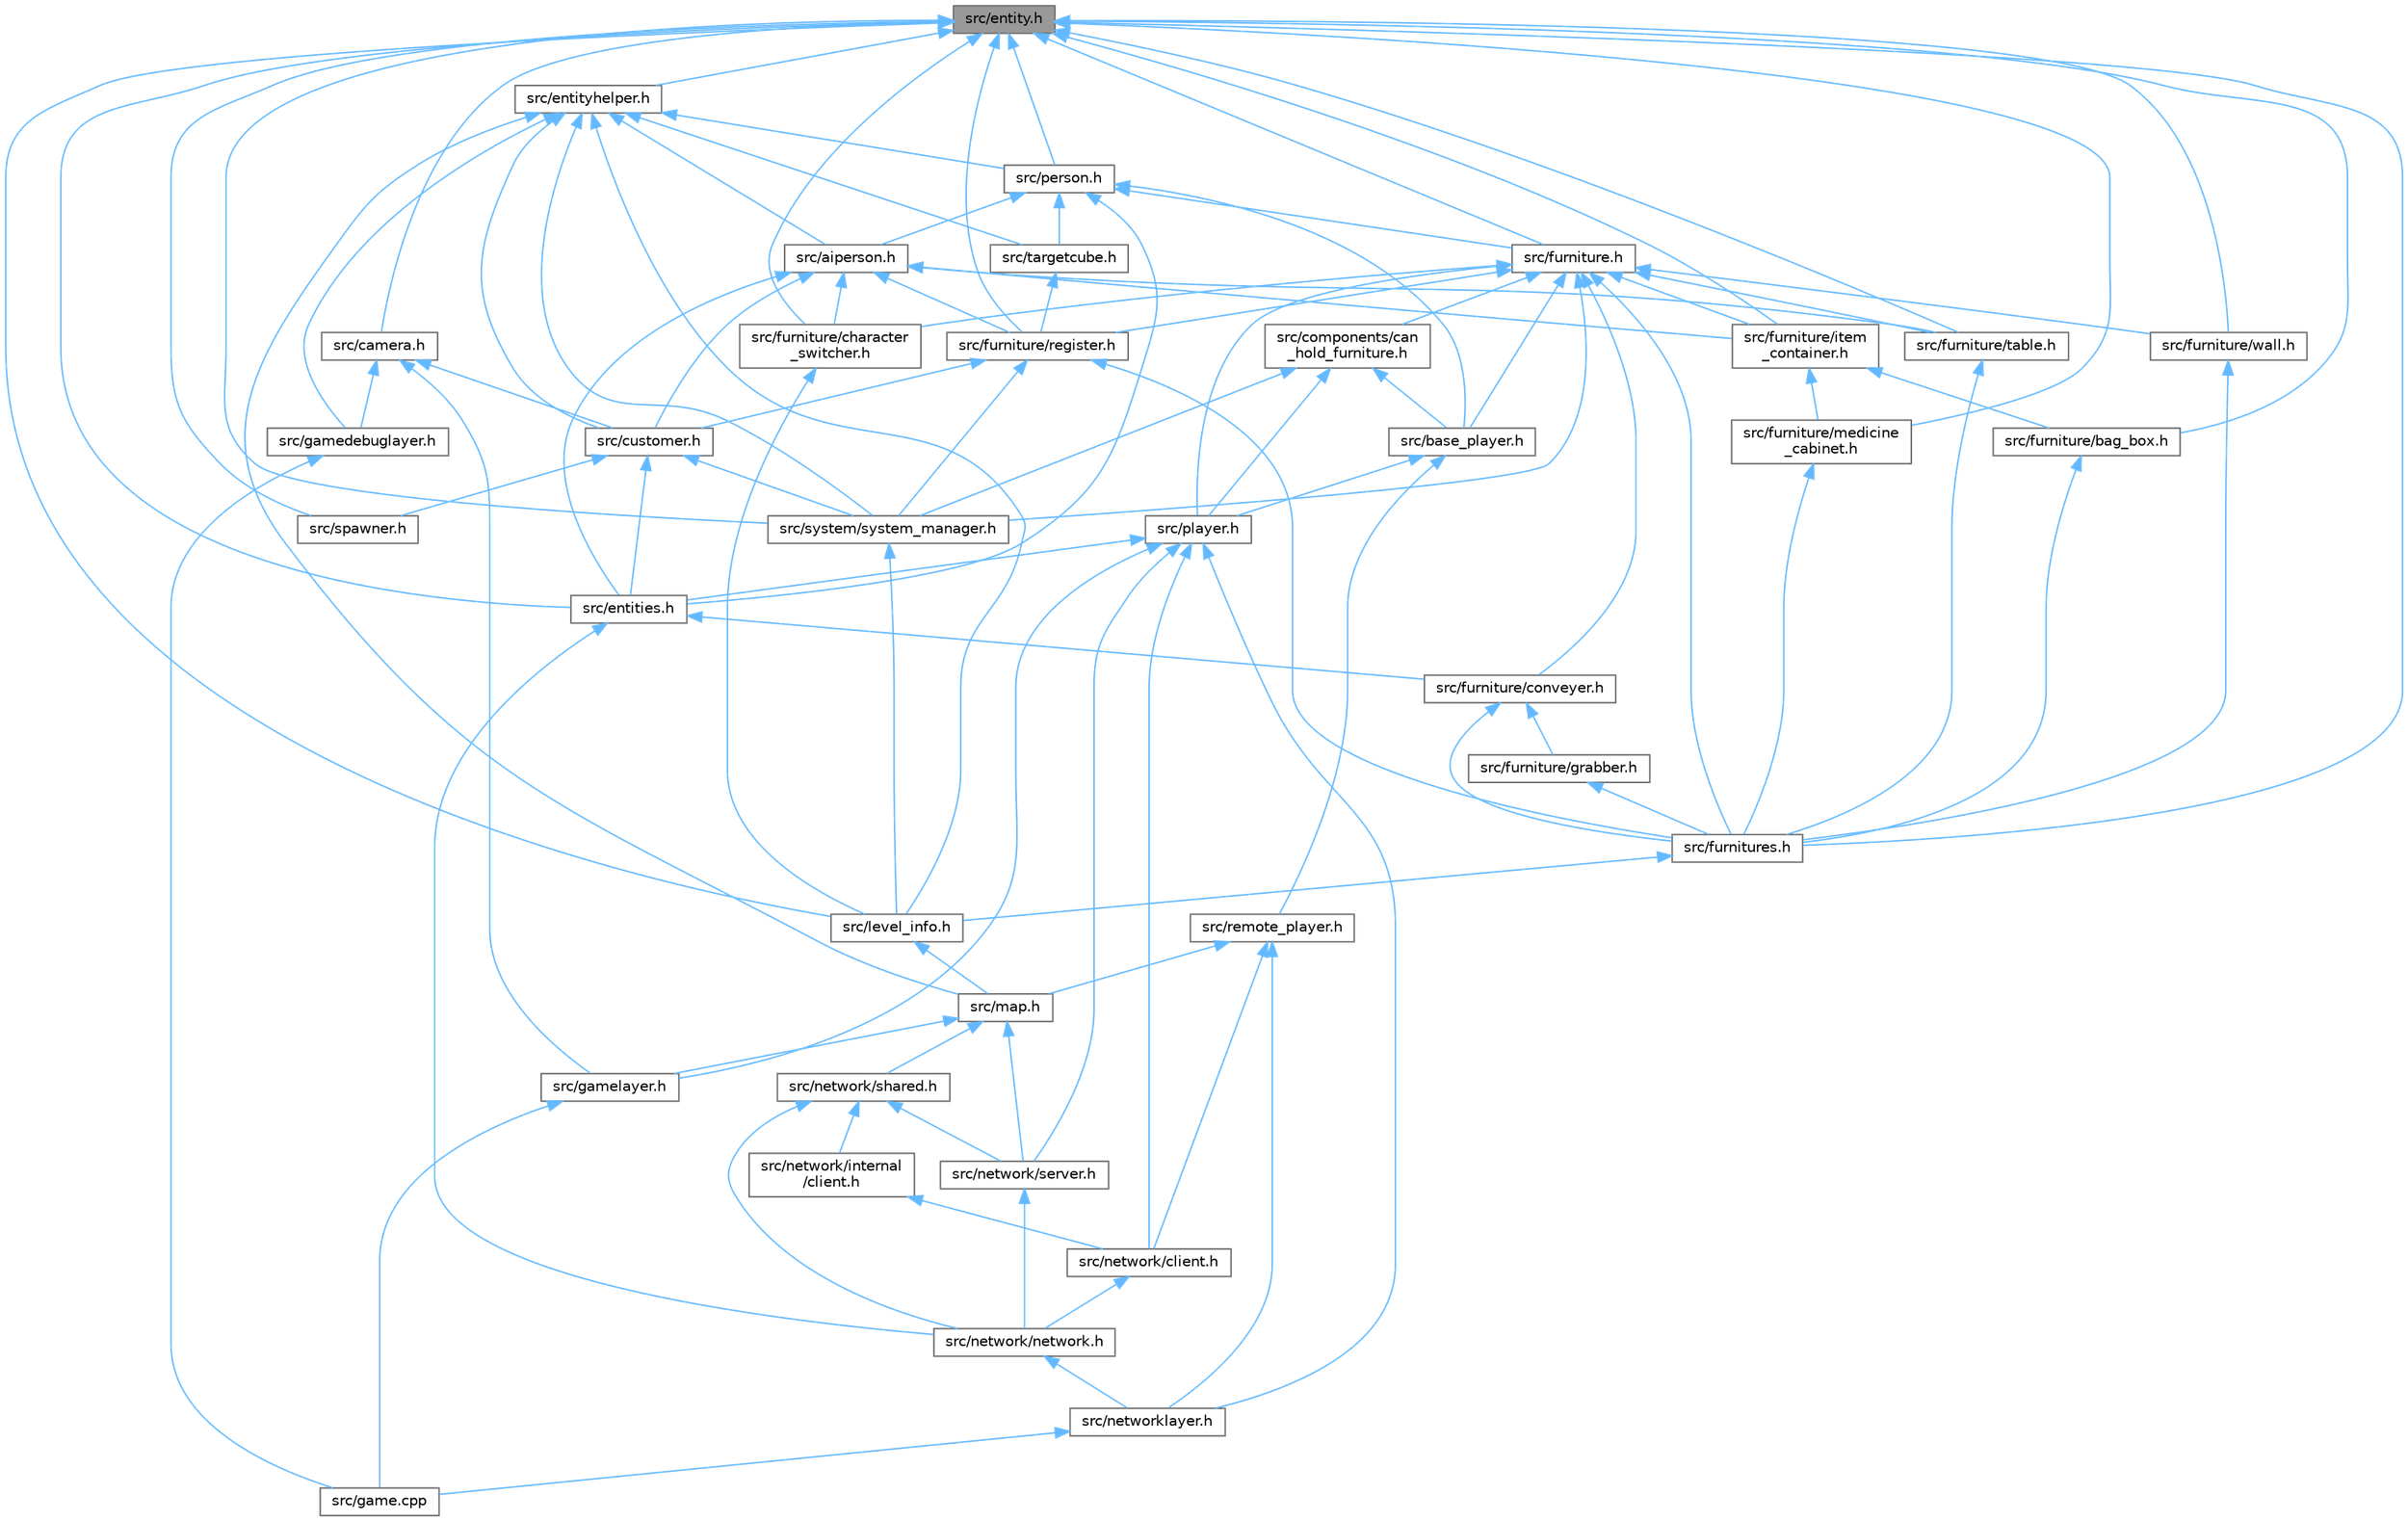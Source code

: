 digraph "src/entity.h"
{
 // LATEX_PDF_SIZE
  bgcolor="transparent";
  edge [fontname=Helvetica,fontsize=10,labelfontname=Helvetica,labelfontsize=10];
  node [fontname=Helvetica,fontsize=10,shape=box,height=0.2,width=0.4];
  Node1 [label="src/entity.h",height=0.2,width=0.4,color="gray40", fillcolor="grey60", style="filled", fontcolor="black",tooltip=" "];
  Node1 -> Node2 [dir="back",color="steelblue1",style="solid"];
  Node2 [label="src/camera.h",height=0.2,width=0.4,color="grey40", fillcolor="white", style="filled",URL="$d7/df6/camera_8h.html",tooltip=" "];
  Node2 -> Node3 [dir="back",color="steelblue1",style="solid"];
  Node3 [label="src/customer.h",height=0.2,width=0.4,color="grey40", fillcolor="white", style="filled",URL="$d3/d35/customer_8h.html",tooltip=" "];
  Node3 -> Node4 [dir="back",color="steelblue1",style="solid"];
  Node4 [label="src/entities.h",height=0.2,width=0.4,color="grey40", fillcolor="white", style="filled",URL="$dd/d5a/entities_8h.html",tooltip=" "];
  Node4 -> Node5 [dir="back",color="steelblue1",style="solid"];
  Node5 [label="src/furniture/conveyer.h",height=0.2,width=0.4,color="grey40", fillcolor="white", style="filled",URL="$de/d1f/conveyer_8h.html",tooltip=" "];
  Node5 -> Node6 [dir="back",color="steelblue1",style="solid"];
  Node6 [label="src/furniture/grabber.h",height=0.2,width=0.4,color="grey40", fillcolor="white", style="filled",URL="$d3/d54/grabber_8h.html",tooltip=" "];
  Node6 -> Node7 [dir="back",color="steelblue1",style="solid"];
  Node7 [label="src/furnitures.h",height=0.2,width=0.4,color="grey40", fillcolor="white", style="filled",URL="$d7/d84/furnitures_8h.html",tooltip=" "];
  Node7 -> Node8 [dir="back",color="steelblue1",style="solid"];
  Node8 [label="src/level_info.h",height=0.2,width=0.4,color="grey40", fillcolor="white", style="filled",URL="$d0/d49/level__info_8h.html",tooltip=" "];
  Node8 -> Node9 [dir="back",color="steelblue1",style="solid"];
  Node9 [label="src/map.h",height=0.2,width=0.4,color="grey40", fillcolor="white", style="filled",URL="$dc/db7/map_8h.html",tooltip=" "];
  Node9 -> Node10 [dir="back",color="steelblue1",style="solid"];
  Node10 [label="src/gamelayer.h",height=0.2,width=0.4,color="grey40", fillcolor="white", style="filled",URL="$d3/d3b/gamelayer_8h.html",tooltip=" "];
  Node10 -> Node11 [dir="back",color="steelblue1",style="solid"];
  Node11 [label="src/game.cpp",height=0.2,width=0.4,color="grey40", fillcolor="white", style="filled",URL="$df/dd9/game_8cpp.html",tooltip=" "];
  Node9 -> Node12 [dir="back",color="steelblue1",style="solid"];
  Node12 [label="src/network/server.h",height=0.2,width=0.4,color="grey40", fillcolor="white", style="filled",URL="$d8/dc3/server_8h.html",tooltip=" "];
  Node12 -> Node13 [dir="back",color="steelblue1",style="solid"];
  Node13 [label="src/network/network.h",height=0.2,width=0.4,color="grey40", fillcolor="white", style="filled",URL="$d9/d94/network_8h.html",tooltip=" "];
  Node13 -> Node14 [dir="back",color="steelblue1",style="solid"];
  Node14 [label="src/networklayer.h",height=0.2,width=0.4,color="grey40", fillcolor="white", style="filled",URL="$d3/d80/networklayer_8h.html",tooltip=" "];
  Node14 -> Node11 [dir="back",color="steelblue1",style="solid"];
  Node9 -> Node15 [dir="back",color="steelblue1",style="solid"];
  Node15 [label="src/network/shared.h",height=0.2,width=0.4,color="grey40", fillcolor="white", style="filled",URL="$da/db4/shared_8h.html",tooltip=" "];
  Node15 -> Node16 [dir="back",color="steelblue1",style="solid"];
  Node16 [label="src/network/internal\l/client.h",height=0.2,width=0.4,color="grey40", fillcolor="white", style="filled",URL="$da/dde/internal_2client_8h.html",tooltip=" "];
  Node16 -> Node17 [dir="back",color="steelblue1",style="solid"];
  Node17 [label="src/network/client.h",height=0.2,width=0.4,color="grey40", fillcolor="white", style="filled",URL="$d8/de1/client_8h.html",tooltip=" "];
  Node17 -> Node13 [dir="back",color="steelblue1",style="solid"];
  Node15 -> Node13 [dir="back",color="steelblue1",style="solid"];
  Node15 -> Node12 [dir="back",color="steelblue1",style="solid"];
  Node5 -> Node7 [dir="back",color="steelblue1",style="solid"];
  Node4 -> Node13 [dir="back",color="steelblue1",style="solid"];
  Node3 -> Node18 [dir="back",color="steelblue1",style="solid"];
  Node18 [label="src/spawner.h",height=0.2,width=0.4,color="grey40", fillcolor="white", style="filled",URL="$d7/d85/spawner_8h.html",tooltip=" "];
  Node3 -> Node19 [dir="back",color="steelblue1",style="solid"];
  Node19 [label="src/system/system_manager.h",height=0.2,width=0.4,color="grey40", fillcolor="white", style="filled",URL="$df/dbe/system__manager_8h.html",tooltip=" "];
  Node19 -> Node8 [dir="back",color="steelblue1",style="solid"];
  Node2 -> Node20 [dir="back",color="steelblue1",style="solid"];
  Node20 [label="src/gamedebuglayer.h",height=0.2,width=0.4,color="grey40", fillcolor="white", style="filled",URL="$dd/d0d/gamedebuglayer_8h.html",tooltip=" "];
  Node20 -> Node11 [dir="back",color="steelblue1",style="solid"];
  Node2 -> Node10 [dir="back",color="steelblue1",style="solid"];
  Node1 -> Node4 [dir="back",color="steelblue1",style="solid"];
  Node1 -> Node21 [dir="back",color="steelblue1",style="solid"];
  Node21 [label="src/entityhelper.h",height=0.2,width=0.4,color="grey40", fillcolor="white", style="filled",URL="$d9/d3c/entityhelper_8h.html",tooltip=" "];
  Node21 -> Node22 [dir="back",color="steelblue1",style="solid"];
  Node22 [label="src/aiperson.h",height=0.2,width=0.4,color="grey40", fillcolor="white", style="filled",URL="$d4/d16/aiperson_8h.html",tooltip=" "];
  Node22 -> Node3 [dir="back",color="steelblue1",style="solid"];
  Node22 -> Node4 [dir="back",color="steelblue1",style="solid"];
  Node22 -> Node23 [dir="back",color="steelblue1",style="solid"];
  Node23 [label="src/furniture/character\l_switcher.h",height=0.2,width=0.4,color="grey40", fillcolor="white", style="filled",URL="$df/d3e/character__switcher_8h.html",tooltip=" "];
  Node23 -> Node8 [dir="back",color="steelblue1",style="solid"];
  Node22 -> Node24 [dir="back",color="steelblue1",style="solid"];
  Node24 [label="src/furniture/item\l_container.h",height=0.2,width=0.4,color="grey40", fillcolor="white", style="filled",URL="$d8/d1b/item__container_8h.html",tooltip=" "];
  Node24 -> Node25 [dir="back",color="steelblue1",style="solid"];
  Node25 [label="src/furniture/bag_box.h",height=0.2,width=0.4,color="grey40", fillcolor="white", style="filled",URL="$de/db3/bag__box_8h.html",tooltip=" "];
  Node25 -> Node7 [dir="back",color="steelblue1",style="solid"];
  Node24 -> Node26 [dir="back",color="steelblue1",style="solid"];
  Node26 [label="src/furniture/medicine\l_cabinet.h",height=0.2,width=0.4,color="grey40", fillcolor="white", style="filled",URL="$d4/d27/medicine__cabinet_8h.html",tooltip=" "];
  Node26 -> Node7 [dir="back",color="steelblue1",style="solid"];
  Node22 -> Node27 [dir="back",color="steelblue1",style="solid"];
  Node27 [label="src/furniture/register.h",height=0.2,width=0.4,color="grey40", fillcolor="white", style="filled",URL="$df/d80/register_8h.html",tooltip=" "];
  Node27 -> Node3 [dir="back",color="steelblue1",style="solid"];
  Node27 -> Node7 [dir="back",color="steelblue1",style="solid"];
  Node27 -> Node19 [dir="back",color="steelblue1",style="solid"];
  Node22 -> Node28 [dir="back",color="steelblue1",style="solid"];
  Node28 [label="src/furniture/table.h",height=0.2,width=0.4,color="grey40", fillcolor="white", style="filled",URL="$dd/d98/table_8h.html",tooltip=" "];
  Node28 -> Node7 [dir="back",color="steelblue1",style="solid"];
  Node21 -> Node3 [dir="back",color="steelblue1",style="solid"];
  Node21 -> Node20 [dir="back",color="steelblue1",style="solid"];
  Node21 -> Node8 [dir="back",color="steelblue1",style="solid"];
  Node21 -> Node9 [dir="back",color="steelblue1",style="solid"];
  Node21 -> Node29 [dir="back",color="steelblue1",style="solid"];
  Node29 [label="src/person.h",height=0.2,width=0.4,color="grey40", fillcolor="white", style="filled",URL="$d4/d98/person_8h.html",tooltip=" "];
  Node29 -> Node22 [dir="back",color="steelblue1",style="solid"];
  Node29 -> Node30 [dir="back",color="steelblue1",style="solid"];
  Node30 [label="src/base_player.h",height=0.2,width=0.4,color="grey40", fillcolor="white", style="filled",URL="$d7/dc6/base__player_8h.html",tooltip=" "];
  Node30 -> Node31 [dir="back",color="steelblue1",style="solid"];
  Node31 [label="src/player.h",height=0.2,width=0.4,color="grey40", fillcolor="white", style="filled",URL="$d3/d62/player_8h.html",tooltip=" "];
  Node31 -> Node4 [dir="back",color="steelblue1",style="solid"];
  Node31 -> Node10 [dir="back",color="steelblue1",style="solid"];
  Node31 -> Node17 [dir="back",color="steelblue1",style="solid"];
  Node31 -> Node12 [dir="back",color="steelblue1",style="solid"];
  Node31 -> Node14 [dir="back",color="steelblue1",style="solid"];
  Node30 -> Node32 [dir="back",color="steelblue1",style="solid"];
  Node32 [label="src/remote_player.h",height=0.2,width=0.4,color="grey40", fillcolor="white", style="filled",URL="$d2/d24/remote__player_8h.html",tooltip=" "];
  Node32 -> Node9 [dir="back",color="steelblue1",style="solid"];
  Node32 -> Node17 [dir="back",color="steelblue1",style="solid"];
  Node32 -> Node14 [dir="back",color="steelblue1",style="solid"];
  Node29 -> Node4 [dir="back",color="steelblue1",style="solid"];
  Node29 -> Node33 [dir="back",color="steelblue1",style="solid"];
  Node33 [label="src/furniture.h",height=0.2,width=0.4,color="grey40", fillcolor="white", style="filled",URL="$d1/d57/furniture_8h.html",tooltip=" "];
  Node33 -> Node30 [dir="back",color="steelblue1",style="solid"];
  Node33 -> Node34 [dir="back",color="steelblue1",style="solid"];
  Node34 [label="src/components/can\l_hold_furniture.h",height=0.2,width=0.4,color="grey40", fillcolor="white", style="filled",URL="$d6/d76/can__hold__furniture_8h.html",tooltip=" "];
  Node34 -> Node30 [dir="back",color="steelblue1",style="solid"];
  Node34 -> Node31 [dir="back",color="steelblue1",style="solid"];
  Node34 -> Node19 [dir="back",color="steelblue1",style="solid"];
  Node33 -> Node23 [dir="back",color="steelblue1",style="solid"];
  Node33 -> Node5 [dir="back",color="steelblue1",style="solid"];
  Node33 -> Node24 [dir="back",color="steelblue1",style="solid"];
  Node33 -> Node27 [dir="back",color="steelblue1",style="solid"];
  Node33 -> Node28 [dir="back",color="steelblue1",style="solid"];
  Node33 -> Node35 [dir="back",color="steelblue1",style="solid"];
  Node35 [label="src/furniture/wall.h",height=0.2,width=0.4,color="grey40", fillcolor="white", style="filled",URL="$d1/d4f/wall_8h.html",tooltip=" "];
  Node35 -> Node7 [dir="back",color="steelblue1",style="solid"];
  Node33 -> Node7 [dir="back",color="steelblue1",style="solid"];
  Node33 -> Node31 [dir="back",color="steelblue1",style="solid"];
  Node33 -> Node19 [dir="back",color="steelblue1",style="solid"];
  Node29 -> Node36 [dir="back",color="steelblue1",style="solid"];
  Node36 [label="src/targetcube.h",height=0.2,width=0.4,color="grey40", fillcolor="white", style="filled",URL="$d5/d00/targetcube_8h.html",tooltip=" "];
  Node36 -> Node27 [dir="back",color="steelblue1",style="solid"];
  Node21 -> Node19 [dir="back",color="steelblue1",style="solid"];
  Node21 -> Node36 [dir="back",color="steelblue1",style="solid"];
  Node1 -> Node33 [dir="back",color="steelblue1",style="solid"];
  Node1 -> Node25 [dir="back",color="steelblue1",style="solid"];
  Node1 -> Node23 [dir="back",color="steelblue1",style="solid"];
  Node1 -> Node24 [dir="back",color="steelblue1",style="solid"];
  Node1 -> Node26 [dir="back",color="steelblue1",style="solid"];
  Node1 -> Node27 [dir="back",color="steelblue1",style="solid"];
  Node1 -> Node28 [dir="back",color="steelblue1",style="solid"];
  Node1 -> Node35 [dir="back",color="steelblue1",style="solid"];
  Node1 -> Node7 [dir="back",color="steelblue1",style="solid"];
  Node1 -> Node8 [dir="back",color="steelblue1",style="solid"];
  Node1 -> Node29 [dir="back",color="steelblue1",style="solid"];
  Node1 -> Node18 [dir="back",color="steelblue1",style="solid"];
  Node1 -> Node19 [dir="back",color="steelblue1",style="solid"];
}
